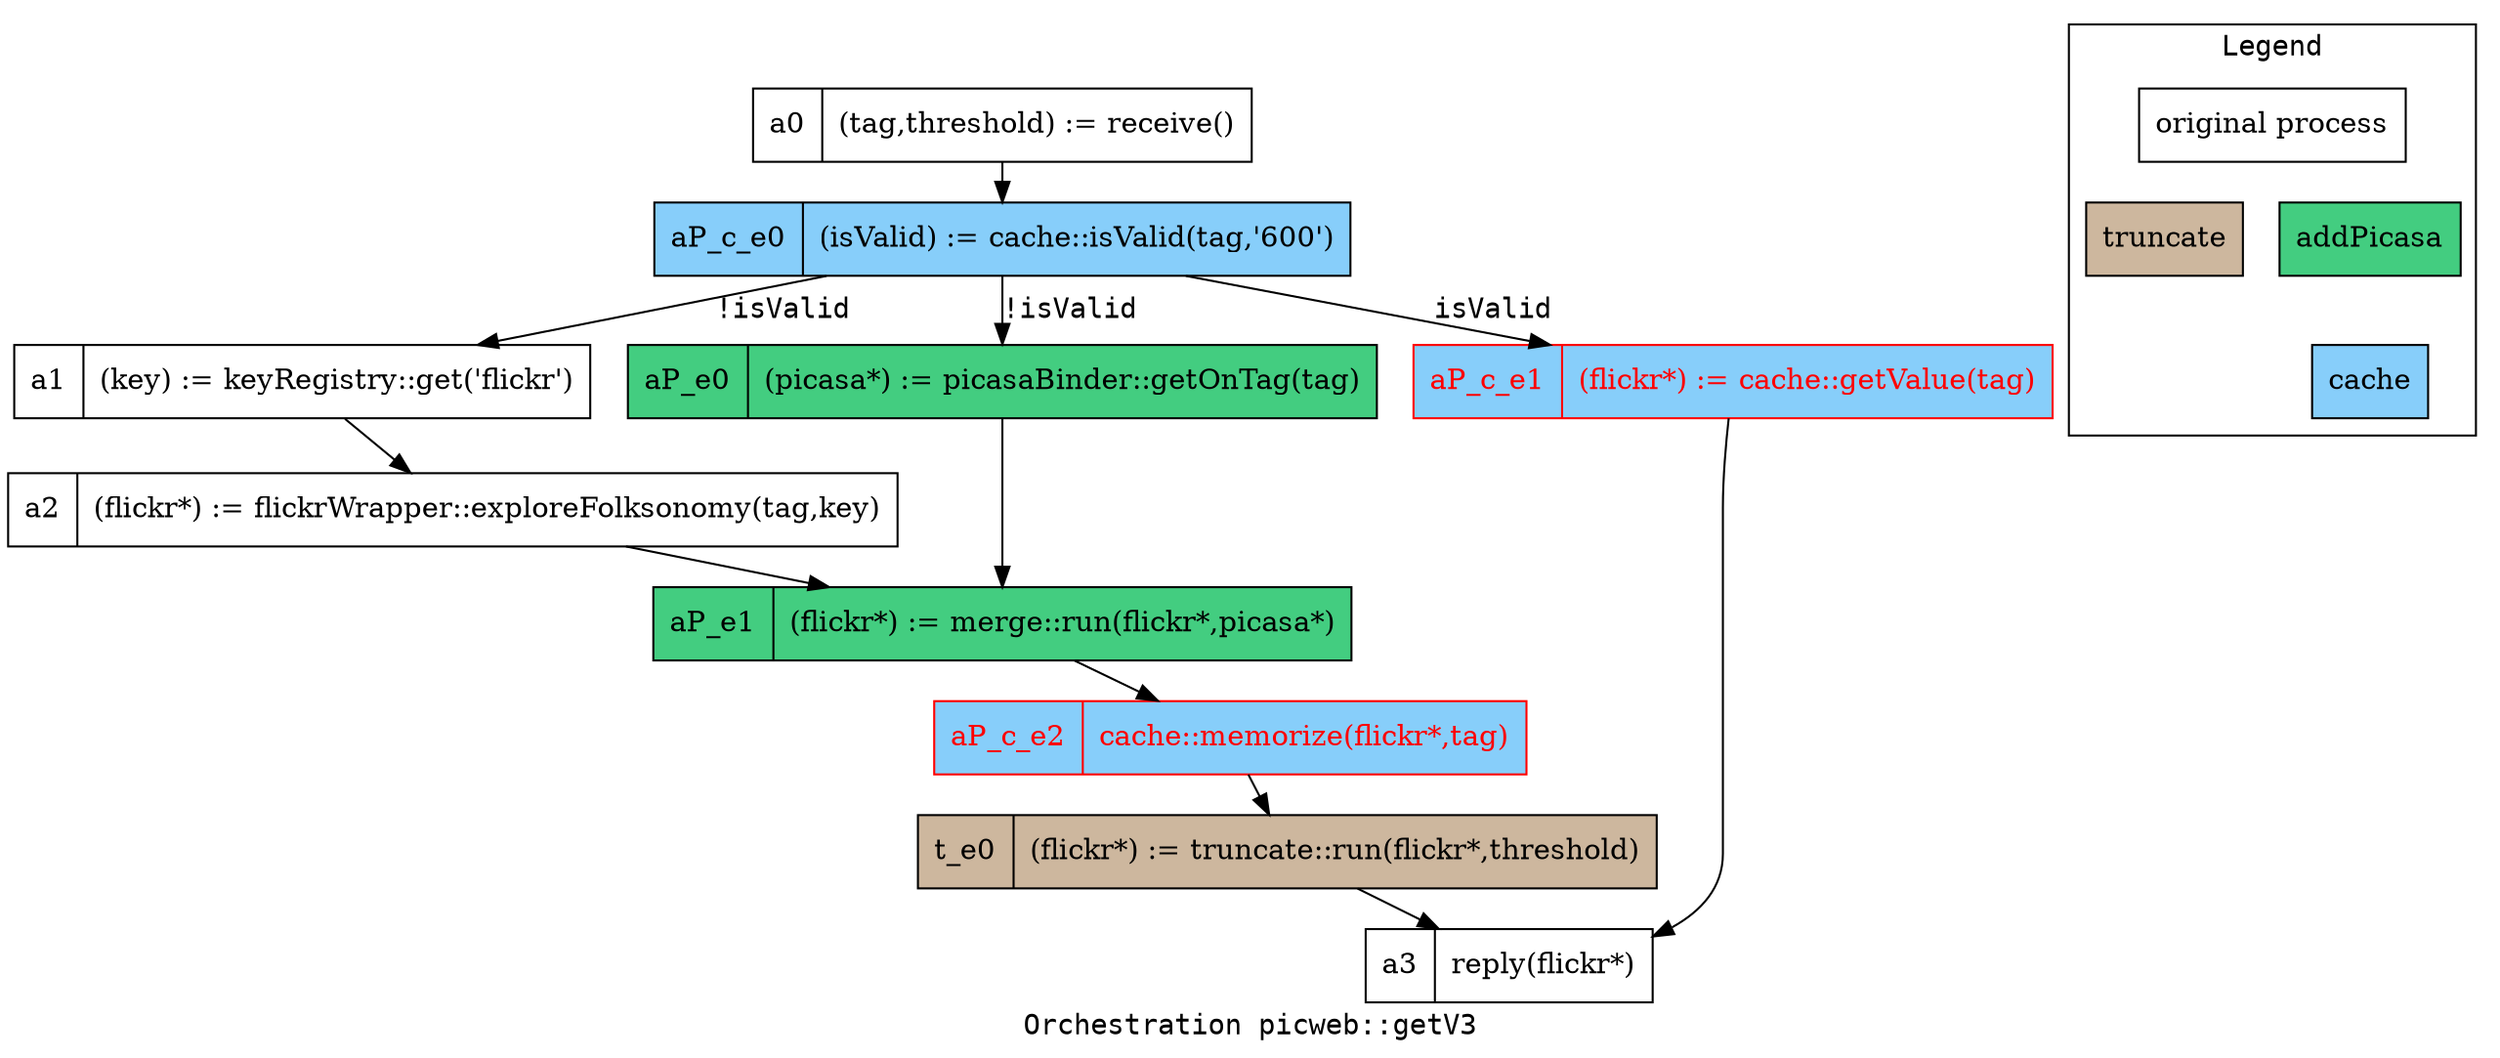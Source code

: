 digraph picweb_getV3 {
  fontname=Courier;
  node [shape=record];
  edge [fontname=Courier];
  label="Orchestration picweb::getV3"

  picweb_getV3_a0 [label="a0|(tag,threshold) := receive()"];
  picweb_getV3_a1 [label="a1|(key) := keyRegistry::get('flickr')"];
  picweb_getV3_a2 [label="a2|(flickr*) := flickrWrapper::exploreFolksonomy(tag,key)"];
  picweb_getV3_a3 [label="a3|reply(flickr*)"];
  picweb_getV3_t_e0 [label="t_e0|(flickr*) := truncate::run(flickr*,threshold)",style=filled, fillcolor="bisque3"];
  picweb_getV3_aP_e0 [label="aP_e0|(picasa*) := picasaBinder::getOnTag(tag)", style=filled, fillcolor="seagreen3"];
  picweb_getV3_aP_e1 [label="aP_e1|(flickr*) := merge::run(flickr*,picasa*)", style=filled, fillcolor="seagreen3"];
  picweb_getV3_aP_c_e0 [label="aP_c_e0|(isValid) := cache::isValid(tag,'600')", style=filled, fillcolor="lightskyblue"];
  picweb_getV3_aP_c_e1 [label="aP_c_e1|(flickr*) := cache::getValue(tag)", style=filled, fillcolor="lightskyblue",fontcolor=red, color=red];
  picweb_getV3_aP_c_e2 [label="aP_c_e2|cache::memorize(flickr*,tag)", style=filled, fillcolor="lightskyblue",fontcolor=red, color=red];
  picweb_getV3_a0 -> picweb_getV3_aP_c_e0 ;
  picweb_getV3_a1 -> picweb_getV3_a2 ;
  picweb_getV3_a2 -> picweb_getV3_aP_e1 ;
  picweb_getV3_t_e0 -> picweb_getV3_a3 ;
  picweb_getV3_aP_e0 -> picweb_getV3_aP_e1 ;
  picweb_getV3_aP_e1 -> picweb_getV3_aP_c_e2 ;
  picweb_getV3_aP_c_e0 -> picweb_getV3_a1 [label="!isValid"];
  picweb_getV3_aP_c_e0 -> picweb_getV3_aP_e0 [label="!isValid"];
  picweb_getV3_aP_c_e0 -> picweb_getV3_aP_c_e1 [label="isValid"];
  picweb_getV3_aP_c_e1 -> picweb_getV3_a3 ;
  picweb_getV3_aP_c_e2 -> picweb_getV3_t_e0 ;
subgraph cluster_legend {
          label = "Legend";
          ranksep=0.02;
          orig [label="original process"];
          t [label="truncate", style=filled, fillcolor="bisque3"];
	  aP [label="addPicasa", style=filled, fillcolor="seagreen3"];
	  c [label="cache", style=filled, fillcolor="lightskyblue"];
          orig -> t [style="invis",arrowsize=0];
	  orig -> aP [style="invis",arrowsize=0];
	  aP -> c [style="invis",arrowsize=0];
  }
} 
